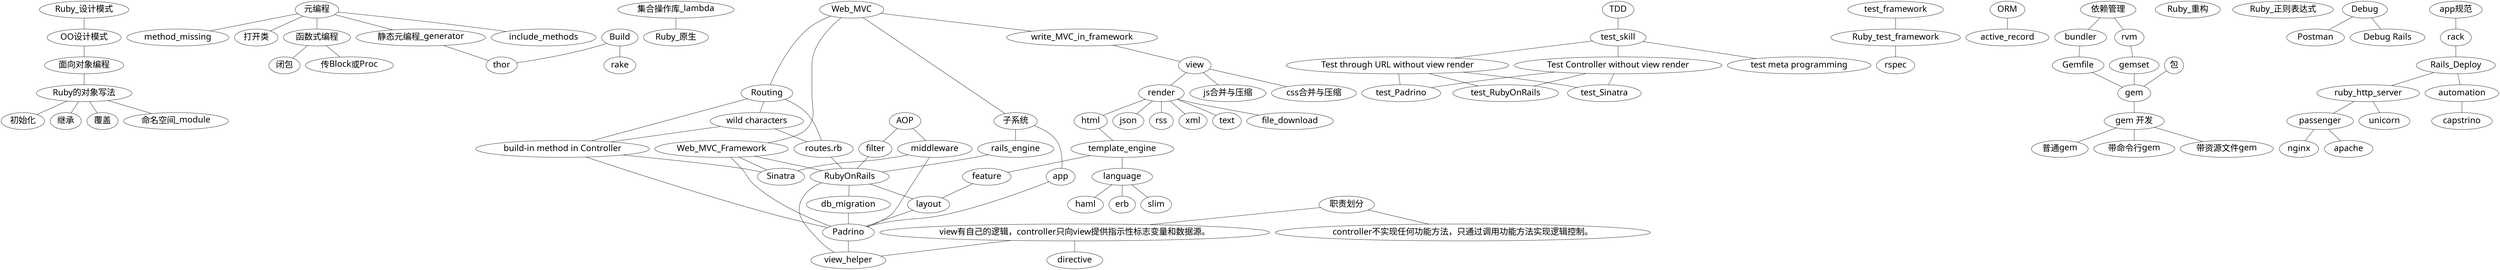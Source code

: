 graph ruby_knowlege_map {
  node [fontname="Verdana", fontsize= 28, size="30,30"];
  面向对象编程 -- Ruby的对象写法;
  Ruby的对象写法 -- 初始化;
  Ruby的对象写法 -- 继承;
  Ruby的对象写法 -- 覆盖;
  Ruby的对象写法 -- 命名空间_module;
  元编程 -- include_methods;
  元编程 -- method_missing;
  元编程 -- 打开类;
  元编程 -- 静态元编程_generator -- thor;
  元编程 -- 函数式编程;
  集合操作库_lambda -- Ruby_原生;
  函数式编程 -- 传Block或Proc, 闭包;
  Web_MVC -- Routing -- "wild characters" -- "routes.rb", "build-in method in Controller";
  Routing -- "routes.rb" -- RubyOnRails;
  Routing -- "build-in method in Controller" -- Sinatra,Padrino
  Web_MVC -- write_MVC_in_framework -- view -- render -- html,json,rss,xml,text,file_download;
  Web_MVC -- 子系统 -- rails_engine,app;
  rails_engine -- RubyOnRails;
  app -- Padrino;
  html -- template_engine -- language -- haml,erb,slim;
  template_engine --  feature -- layout;
  view -- js合并与压缩,css合并与压缩;
  RubyOnRails -- layout -- Padrino;
  Web_MVC -- Web_MVC_Framework; 
  Web_MVC_Framework -- RubyOnRails;
  Web_MVC_Framework -- Padrino; 
  Web_MVC_Framework -- Sinatra;
  AOP -- filter, middleware;
  filter -- RubyOnRails;
  middleware -- Sinatra, Padrino;
  TDD -- test_skill;
  test_skill -- "Test Controller without view render" -- test_Padrino, test_RubyOnRails, test_Sinatra;
  test_skill -- "Test through URL without view render" -- test_Padrino, test_RubyOnRails, test_Sinatra;
  test_skill -- "test meta programming";
  test_framework -- Ruby_test_framework -- rspec;
  职责划分 -- controller不实现任何功能方法，只通过调用功能方法实现逻辑控制。;
  职责划分 -- view有自己的逻辑，controller只向view提供指示性标志变量和数据源。;
  view有自己的逻辑，controller只向view提供指示性标志变量和数据源。 -- view_helper;
  view有自己的逻辑，controller只向view提供指示性标志变量和数据源。 -- directive;
  RubyOnRails -- view_helper;
  Padrino -- view_helper;
  Ruby_设计模式 -- OO设计模式;
  OO设计模式 -- 面向对象编程;
  ORM -- active_record;
  RubyOnRails -- db_migration;
  db_migration -- Padrino;
  Build -- rake;
  Build -- thor;
  依赖管理 -- bundler -- Gemfile -- gem;
  依赖管理 -- rvm -- gemset -- gem;
  包 -- gem -- "gem 开发" -- 普通gem, 带命令行gem,带资源文件gem;
  Ruby_重构;
  Ruby_正则表达式;
  Debug -- Postman, "Debug Rails"; 
  app规范 -- rack -- Rails_Deploy -- ruby_http_server -- passenger -- nginx,apache;
  ruby_http_server -- unicorn;
  Rails_Deploy -- automation -- capstrino;
  ruby_http_server; 
}	